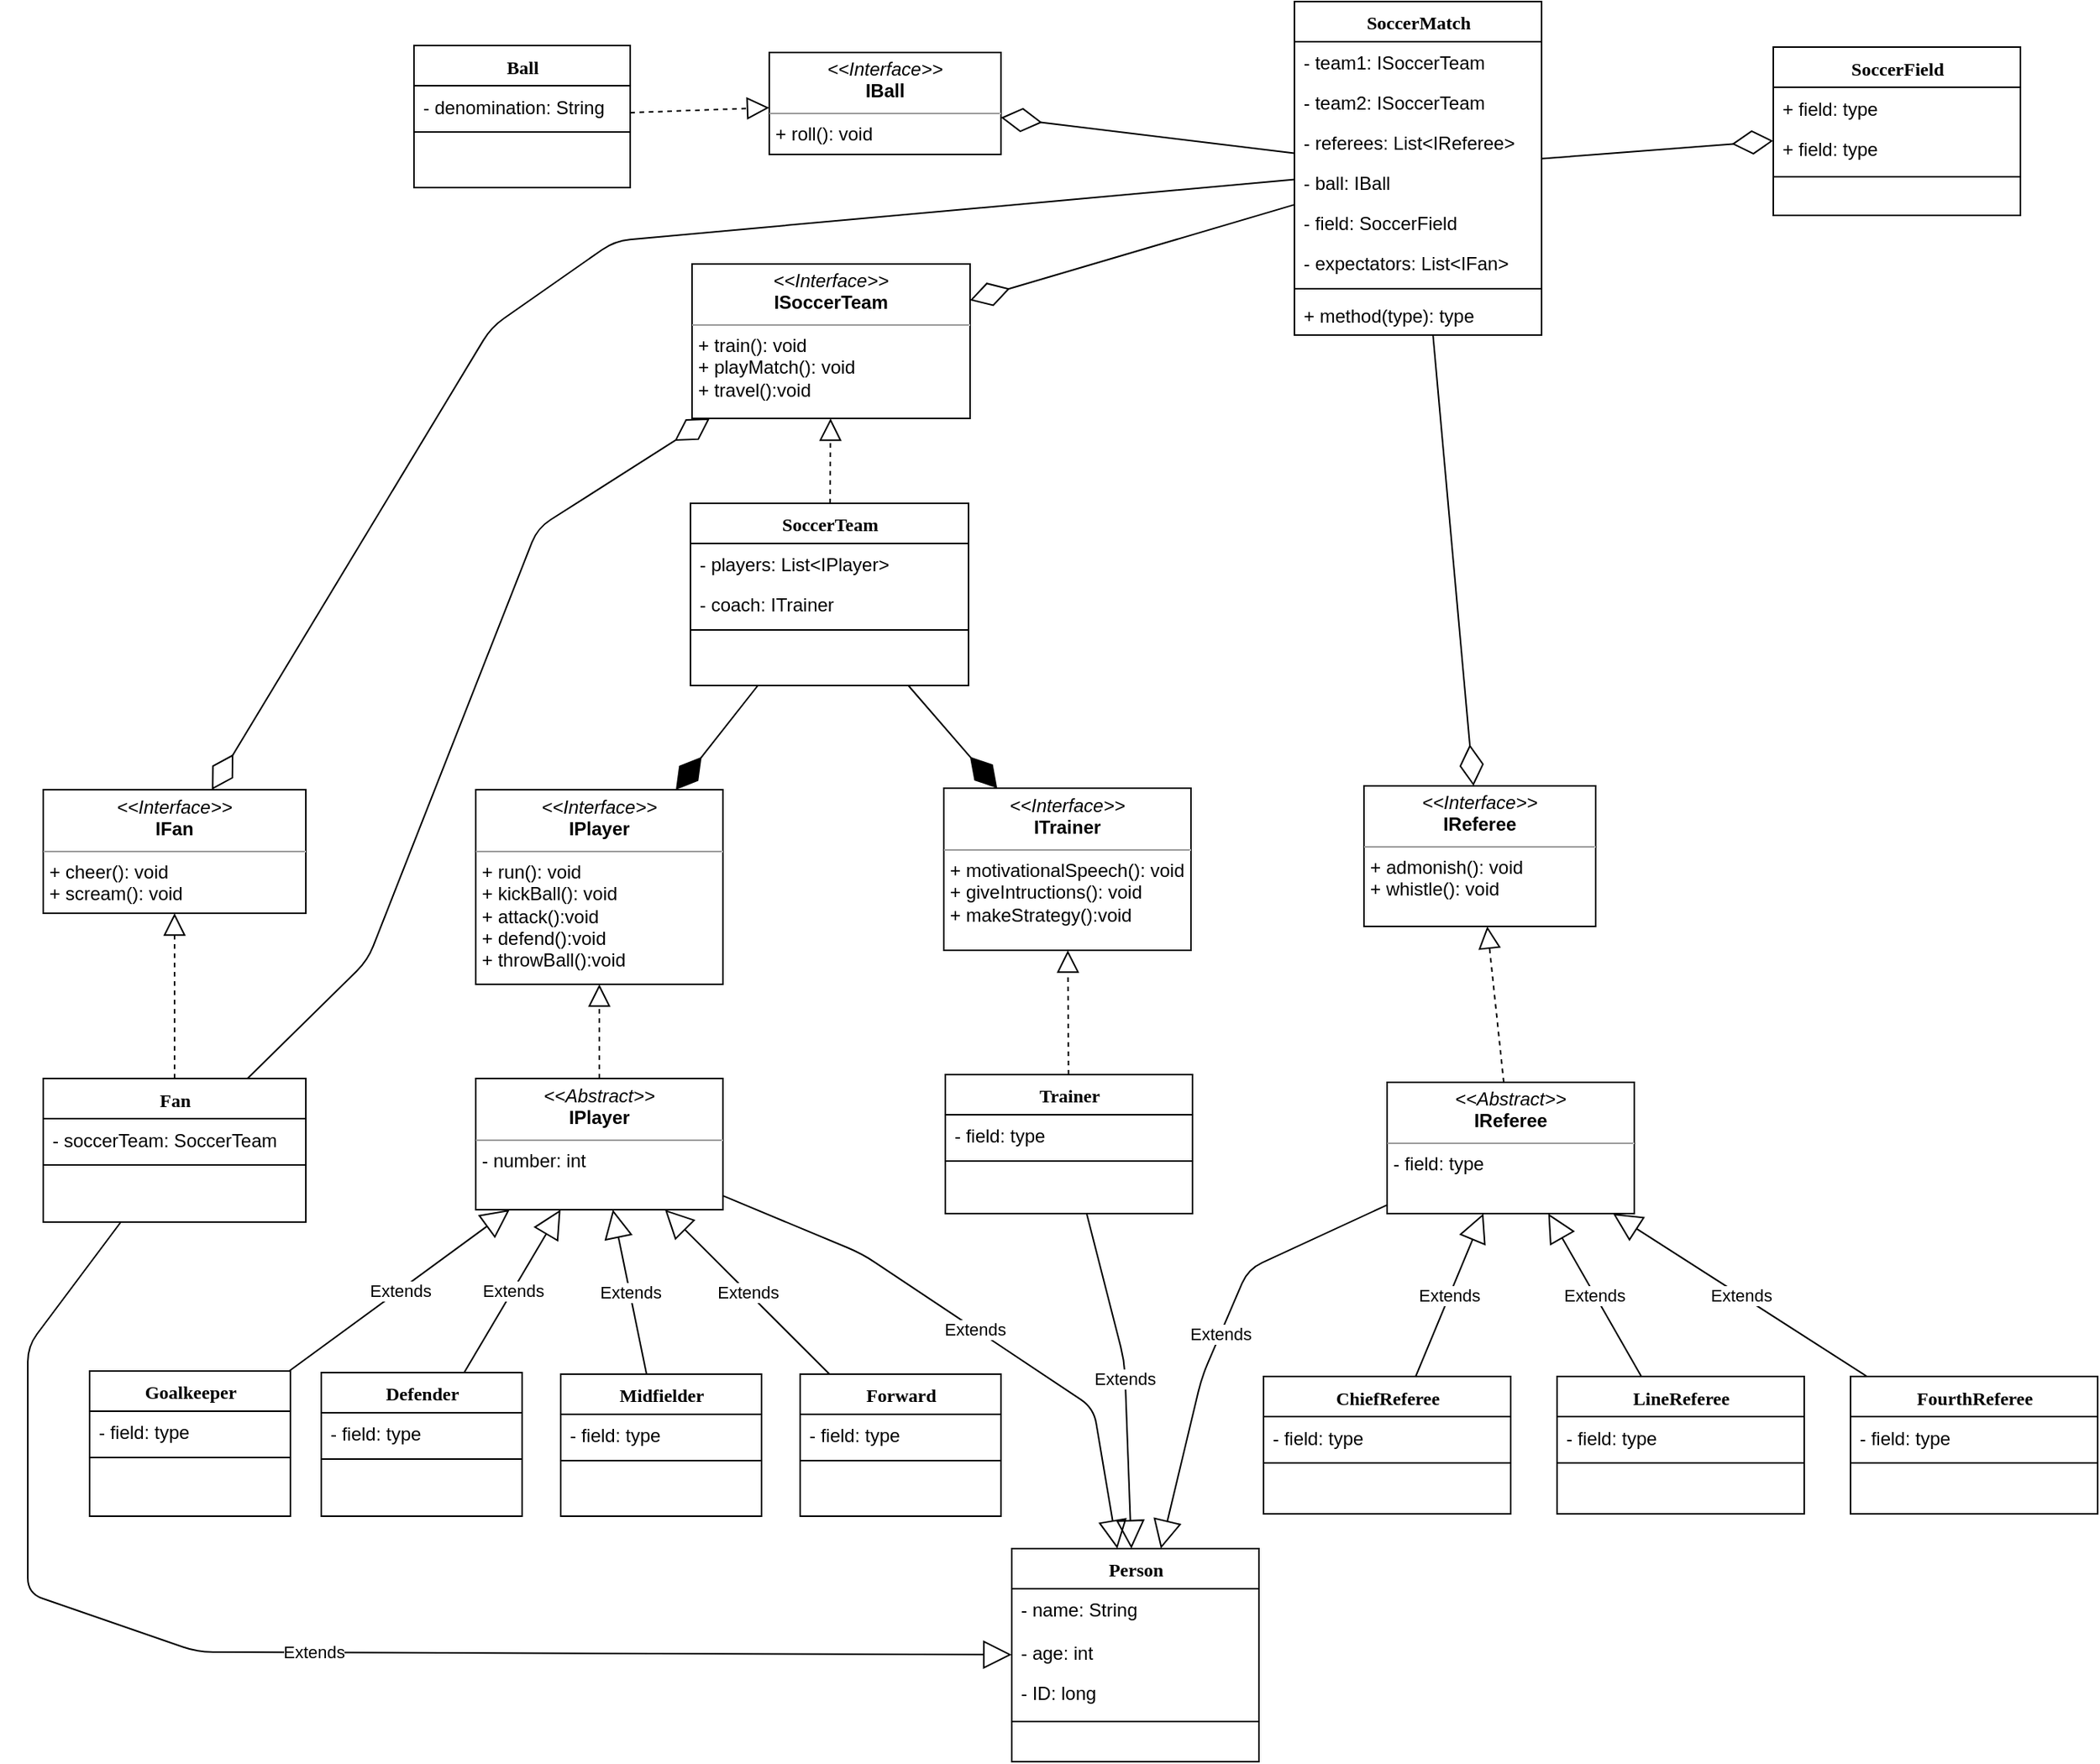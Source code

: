 <mxfile version="10.6.6" type="device"><diagram name="Page-1" id="6133507b-19e7-1e82-6fc7-422aa6c4b21f"><mxGraphModel dx="1543" dy="1426" grid="1" gridSize="10" guides="1" tooltips="1" connect="1" arrows="1" fold="1" page="1" pageScale="1" pageWidth="1100" pageHeight="850" background="#ffffff" math="0" shadow="0"><root><mxCell id="0"/><mxCell id="1" parent="0"/><mxCell id="235556782a83e6d0-1" value="SoccerMatch" style="swimlane;html=1;fontStyle=1;align=center;verticalAlign=top;childLayout=stackLayout;horizontal=1;startSize=26;horizontalStack=0;resizeParent=1;resizeLast=0;collapsible=1;marginBottom=0;swimlaneFillColor=#ffffff;rounded=0;shadow=0;comic=0;labelBackgroundColor=none;strokeColor=#000000;strokeWidth=1;fillColor=none;fontFamily=Verdana;fontSize=12;fontColor=#000000;" parent="1" vertex="1"><mxGeometry x="950" y="-511" width="160" height="216" as="geometry"/></mxCell><mxCell id="235556782a83e6d0-2" value="- team1: ISoccerTeam" style="text;html=1;strokeColor=none;fillColor=none;align=left;verticalAlign=top;spacingLeft=4;spacingRight=4;whiteSpace=wrap;overflow=hidden;rotatable=0;points=[[0,0.5],[1,0.5]];portConstraint=eastwest;" parent="235556782a83e6d0-1" vertex="1"><mxGeometry y="26" width="160" height="26" as="geometry"/></mxCell><mxCell id="235556782a83e6d0-3" value="- team2: ISoccerTeam" style="text;html=1;strokeColor=none;fillColor=none;align=left;verticalAlign=top;spacingLeft=4;spacingRight=4;whiteSpace=wrap;overflow=hidden;rotatable=0;points=[[0,0.5],[1,0.5]];portConstraint=eastwest;" parent="235556782a83e6d0-1" vertex="1"><mxGeometry y="52" width="160" height="26" as="geometry"/></mxCell><mxCell id="235556782a83e6d0-5" value="- referees: List&amp;lt;IReferee&amp;gt;" style="text;html=1;strokeColor=none;fillColor=none;align=left;verticalAlign=top;spacingLeft=4;spacingRight=4;whiteSpace=wrap;overflow=hidden;rotatable=0;points=[[0,0.5],[1,0.5]];portConstraint=eastwest;" parent="235556782a83e6d0-1" vertex="1"><mxGeometry y="78" width="160" height="26" as="geometry"/></mxCell><mxCell id="sZfiUaoiPVWCD3nDoRkB-56" value="- ball: IBall" style="text;html=1;strokeColor=none;fillColor=none;align=left;verticalAlign=top;spacingLeft=4;spacingRight=4;whiteSpace=wrap;overflow=hidden;rotatable=0;points=[[0,0.5],[1,0.5]];portConstraint=eastwest;" parent="235556782a83e6d0-1" vertex="1"><mxGeometry y="104" width="160" height="26" as="geometry"/></mxCell><mxCell id="sZfiUaoiPVWCD3nDoRkB-55" value="- field: SoccerField" style="text;html=1;strokeColor=none;fillColor=none;align=left;verticalAlign=top;spacingLeft=4;spacingRight=4;whiteSpace=wrap;overflow=hidden;rotatable=0;points=[[0,0.5],[1,0.5]];portConstraint=eastwest;" parent="235556782a83e6d0-1" vertex="1"><mxGeometry y="130" width="160" height="26" as="geometry"/></mxCell><mxCell id="sZfiUaoiPVWCD3nDoRkB-45" value="- expectators: List&amp;lt;IFan&amp;gt;" style="text;html=1;strokeColor=none;fillColor=none;align=left;verticalAlign=top;spacingLeft=4;spacingRight=4;whiteSpace=wrap;overflow=hidden;rotatable=0;points=[[0,0.5],[1,0.5]];portConstraint=eastwest;" parent="235556782a83e6d0-1" vertex="1"><mxGeometry y="156" width="160" height="26" as="geometry"/></mxCell><mxCell id="235556782a83e6d0-6" value="" style="line;html=1;strokeWidth=1;fillColor=none;align=left;verticalAlign=middle;spacingTop=-1;spacingLeft=3;spacingRight=3;rotatable=0;labelPosition=right;points=[];portConstraint=eastwest;" parent="235556782a83e6d0-1" vertex="1"><mxGeometry y="182" width="160" height="8" as="geometry"/></mxCell><mxCell id="235556782a83e6d0-7" value="+ method(type): type" style="text;html=1;strokeColor=none;fillColor=none;align=left;verticalAlign=top;spacingLeft=4;spacingRight=4;whiteSpace=wrap;overflow=hidden;rotatable=0;points=[[0,0.5],[1,0.5]];portConstraint=eastwest;" parent="235556782a83e6d0-1" vertex="1"><mxGeometry y="190" width="160" height="26" as="geometry"/></mxCell><mxCell id="78961159f06e98e8-17" value="SoccerTeam" style="swimlane;html=1;fontStyle=1;align=center;verticalAlign=top;childLayout=stackLayout;horizontal=1;startSize=26;horizontalStack=0;resizeParent=1;resizeLast=0;collapsible=1;marginBottom=0;swimlaneFillColor=#ffffff;rounded=0;shadow=0;comic=0;labelBackgroundColor=none;strokeColor=#000000;strokeWidth=1;fillColor=none;fontFamily=Verdana;fontSize=12;fontColor=#000000;" parent="1" vertex="1"><mxGeometry x="559" y="-186" width="180" height="118" as="geometry"/></mxCell><mxCell id="78961159f06e98e8-23" value="- players: List&amp;lt;IPlayer&amp;gt;" style="text;html=1;strokeColor=none;fillColor=none;align=left;verticalAlign=top;spacingLeft=4;spacingRight=4;whiteSpace=wrap;overflow=hidden;rotatable=0;points=[[0,0.5],[1,0.5]];portConstraint=eastwest;" parent="78961159f06e98e8-17" vertex="1"><mxGeometry y="26" width="180" height="26" as="geometry"/></mxCell><mxCell id="78961159f06e98e8-24" value="- coach: ITrainer" style="text;html=1;strokeColor=none;fillColor=none;align=left;verticalAlign=top;spacingLeft=4;spacingRight=4;whiteSpace=wrap;overflow=hidden;rotatable=0;points=[[0,0.5],[1,0.5]];portConstraint=eastwest;" parent="78961159f06e98e8-17" vertex="1"><mxGeometry y="52" width="180" height="26" as="geometry"/></mxCell><mxCell id="78961159f06e98e8-19" value="" style="line;html=1;strokeWidth=1;fillColor=none;align=left;verticalAlign=middle;spacingTop=-1;spacingLeft=3;spacingRight=3;rotatable=0;labelPosition=right;points=[];portConstraint=eastwest;" parent="78961159f06e98e8-17" vertex="1"><mxGeometry y="78" width="180" height="8" as="geometry"/></mxCell><mxCell id="78961159f06e98e8-82" value="Defender" style="swimlane;html=1;fontStyle=1;align=center;verticalAlign=top;childLayout=stackLayout;horizontal=1;startSize=26;horizontalStack=0;resizeParent=1;resizeLast=0;collapsible=1;marginBottom=0;swimlaneFillColor=#ffffff;rounded=0;shadow=0;comic=0;labelBackgroundColor=none;strokeColor=#000000;strokeWidth=1;fillColor=none;fontFamily=Verdana;fontSize=12;fontColor=#000000;" parent="1" vertex="1"><mxGeometry x="320" y="377" width="130" height="93" as="geometry"/></mxCell><mxCell id="78961159f06e98e8-84" value="- field: type" style="text;html=1;strokeColor=none;fillColor=none;align=left;verticalAlign=top;spacingLeft=4;spacingRight=4;whiteSpace=wrap;overflow=hidden;rotatable=0;points=[[0,0.5],[1,0.5]];portConstraint=eastwest;" parent="78961159f06e98e8-82" vertex="1"><mxGeometry y="26" width="130" height="26" as="geometry"/></mxCell><mxCell id="78961159f06e98e8-90" value="" style="line;html=1;strokeWidth=1;fillColor=none;align=left;verticalAlign=middle;spacingTop=-1;spacingLeft=3;spacingRight=3;rotatable=0;labelPosition=right;points=[];portConstraint=eastwest;" parent="78961159f06e98e8-82" vertex="1"><mxGeometry y="52" width="130" height="8" as="geometry"/></mxCell><mxCell id="78961159f06e98e8-95" value="Midfielder" style="swimlane;html=1;fontStyle=1;align=center;verticalAlign=top;childLayout=stackLayout;horizontal=1;startSize=26;horizontalStack=0;resizeParent=1;resizeLast=0;collapsible=1;marginBottom=0;swimlaneFillColor=#ffffff;rounded=0;shadow=0;comic=0;labelBackgroundColor=none;strokeColor=#000000;strokeWidth=1;fillColor=none;fontFamily=Verdana;fontSize=12;fontColor=#000000;" parent="1" vertex="1"><mxGeometry x="475" y="378" width="130" height="92" as="geometry"/></mxCell><mxCell id="78961159f06e98e8-96" value="- field: type" style="text;html=1;strokeColor=none;fillColor=none;align=left;verticalAlign=top;spacingLeft=4;spacingRight=4;whiteSpace=wrap;overflow=hidden;rotatable=0;points=[[0,0.5],[1,0.5]];portConstraint=eastwest;" parent="78961159f06e98e8-95" vertex="1"><mxGeometry y="26" width="130" height="26" as="geometry"/></mxCell><mxCell id="78961159f06e98e8-103" value="" style="line;html=1;strokeWidth=1;fillColor=none;align=left;verticalAlign=middle;spacingTop=-1;spacingLeft=3;spacingRight=3;rotatable=0;labelPosition=right;points=[];portConstraint=eastwest;" parent="78961159f06e98e8-95" vertex="1"><mxGeometry y="52" width="130" height="8" as="geometry"/></mxCell><mxCell id="78961159f06e98e8-108" value="Goalkeeper" style="swimlane;html=1;fontStyle=1;align=center;verticalAlign=top;childLayout=stackLayout;horizontal=1;startSize=26;horizontalStack=0;resizeParent=1;resizeLast=0;collapsible=1;marginBottom=0;swimlaneFillColor=#ffffff;rounded=0;shadow=0;comic=0;labelBackgroundColor=none;strokeColor=#000000;strokeWidth=1;fillColor=none;fontFamily=Verdana;fontSize=12;fontColor=#000000;" parent="1" vertex="1"><mxGeometry x="170" y="376" width="130" height="94" as="geometry"/></mxCell><mxCell id="78961159f06e98e8-109" value="- field: type" style="text;html=1;strokeColor=none;fillColor=none;align=left;verticalAlign=top;spacingLeft=4;spacingRight=4;whiteSpace=wrap;overflow=hidden;rotatable=0;points=[[0,0.5],[1,0.5]];portConstraint=eastwest;" parent="78961159f06e98e8-108" vertex="1"><mxGeometry y="26" width="130" height="26" as="geometry"/></mxCell><mxCell id="78961159f06e98e8-116" value="" style="line;html=1;strokeWidth=1;fillColor=none;align=left;verticalAlign=middle;spacingTop=-1;spacingLeft=3;spacingRight=3;rotatable=0;labelPosition=right;points=[];portConstraint=eastwest;" parent="78961159f06e98e8-108" vertex="1"><mxGeometry y="52" width="130" height="8" as="geometry"/></mxCell><mxCell id="b94bc138ca980ef-1" value="&lt;p style=&quot;margin: 0px ; margin-top: 4px ; text-align: center&quot;&gt;&lt;i&gt;&amp;lt;&amp;lt;Interface&amp;gt;&amp;gt;&lt;/i&gt;&lt;br&gt;&lt;b&gt;IPlayer&lt;/b&gt;&lt;/p&gt;&lt;hr size=&quot;1&quot;&gt;&lt;p style=&quot;margin: 0px ; margin-left: 4px&quot;&gt;&lt;/p&gt;&lt;p style=&quot;margin: 0px ; margin-left: 4px&quot;&gt;+ run(): void&lt;br&gt;+ kickBall(): void&lt;/p&gt;&lt;p style=&quot;margin: 0px ; margin-left: 4px&quot;&gt;+ attack():void&lt;/p&gt;&lt;p style=&quot;margin: 0px ; margin-left: 4px&quot;&gt;+ defend():void&lt;/p&gt;&lt;p style=&quot;margin: 0px ; margin-left: 4px&quot;&gt;+ throwBall():void&lt;/p&gt;&lt;p style=&quot;margin: 0px ; margin-left: 4px&quot;&gt;&lt;br&gt;&lt;/p&gt;" style="verticalAlign=top;align=left;overflow=fill;fontSize=12;fontFamily=Helvetica;html=1;rounded=0;shadow=0;comic=0;labelBackgroundColor=none;strokeColor=#000000;strokeWidth=1;fillColor=#ffffff;" parent="1" vertex="1"><mxGeometry x="420" y="-0.5" width="160" height="126" as="geometry"/></mxCell><mxCell id="aKwIyc0PxidP-jITd8C0-3" value="Forward" style="swimlane;html=1;fontStyle=1;align=center;verticalAlign=top;childLayout=stackLayout;horizontal=1;startSize=26;horizontalStack=0;resizeParent=1;resizeLast=0;collapsible=1;marginBottom=0;swimlaneFillColor=#ffffff;rounded=0;shadow=0;comic=0;labelBackgroundColor=none;strokeColor=#000000;strokeWidth=1;fillColor=none;fontFamily=Verdana;fontSize=12;fontColor=#000000;" parent="1" vertex="1"><mxGeometry x="630" y="378" width="130" height="92" as="geometry"/></mxCell><mxCell id="aKwIyc0PxidP-jITd8C0-4" value="- field: type" style="text;html=1;strokeColor=none;fillColor=none;align=left;verticalAlign=top;spacingLeft=4;spacingRight=4;whiteSpace=wrap;overflow=hidden;rotatable=0;points=[[0,0.5],[1,0.5]];portConstraint=eastwest;" parent="aKwIyc0PxidP-jITd8C0-3" vertex="1"><mxGeometry y="26" width="130" height="26" as="geometry"/></mxCell><mxCell id="aKwIyc0PxidP-jITd8C0-6" value="" style="line;html=1;strokeWidth=1;fillColor=none;align=left;verticalAlign=middle;spacingTop=-1;spacingLeft=3;spacingRight=3;rotatable=0;labelPosition=right;points=[];portConstraint=eastwest;" parent="aKwIyc0PxidP-jITd8C0-3" vertex="1"><mxGeometry y="52" width="130" height="8" as="geometry"/></mxCell><mxCell id="aKwIyc0PxidP-jITd8C0-9" value="Extends" style="endArrow=block;endSize=16;endFill=0;html=1;" parent="1" source="78961159f06e98e8-108" target="QKsqqayJbNr6bWf-6ps5-1" edge="1"><mxGeometry width="160" relative="1" as="geometry"><mxPoint x="520" y="297" as="sourcePoint"/><mxPoint x="680" y="297" as="targetPoint"/></mxGeometry></mxCell><mxCell id="aKwIyc0PxidP-jITd8C0-10" value="Extends" style="endArrow=block;endSize=16;endFill=0;html=1;" parent="1" source="78961159f06e98e8-82" target="QKsqqayJbNr6bWf-6ps5-1" edge="1"><mxGeometry width="160" relative="1" as="geometry"><mxPoint x="613.345" y="387" as="sourcePoint"/><mxPoint x="680.586" y="312" as="targetPoint"/></mxGeometry></mxCell><mxCell id="aKwIyc0PxidP-jITd8C0-11" value="Extends" style="endArrow=block;endSize=16;endFill=0;html=1;" parent="1" source="78961159f06e98e8-95" target="QKsqqayJbNr6bWf-6ps5-1" edge="1"><mxGeometry width="160" relative="1" as="geometry"><mxPoint x="744.61" y="389" as="sourcePoint"/><mxPoint x="749.61" y="312" as="targetPoint"/></mxGeometry></mxCell><mxCell id="aKwIyc0PxidP-jITd8C0-12" value="Extends" style="endArrow=block;endSize=16;endFill=0;html=1;" parent="1" source="aKwIyc0PxidP-jITd8C0-3" target="QKsqqayJbNr6bWf-6ps5-1" edge="1"><mxGeometry width="160" relative="1" as="geometry"><mxPoint x="1012.297" y="341" as="sourcePoint"/><mxPoint x="960.072" y="263" as="targetPoint"/></mxGeometry></mxCell><mxCell id="sZfiUaoiPVWCD3nDoRkB-3" value="" style="endArrow=block;dashed=1;endFill=0;endSize=12;html=1;" parent="1" source="QKsqqayJbNr6bWf-6ps5-1" target="b94bc138ca980ef-1" edge="1"><mxGeometry width="160" relative="1" as="geometry"><mxPoint x="410" y="262.5" as="sourcePoint"/><mxPoint x="570" y="262.5" as="targetPoint"/></mxGeometry></mxCell><mxCell id="sZfiUaoiPVWCD3nDoRkB-4" value="Person" style="swimlane;html=1;fontStyle=1;align=center;verticalAlign=top;childLayout=stackLayout;horizontal=1;startSize=26;horizontalStack=0;resizeParent=1;resizeLast=0;collapsible=1;marginBottom=0;swimlaneFillColor=#ffffff;rounded=0;shadow=0;comic=0;labelBackgroundColor=none;strokeColor=#000000;strokeWidth=1;fillColor=none;fontFamily=Verdana;fontSize=12;fontColor=#000000;" parent="1" vertex="1"><mxGeometry x="767" y="491" width="160" height="138" as="geometry"/></mxCell><mxCell id="sZfiUaoiPVWCD3nDoRkB-11" value="- name: String" style="text;html=1;strokeColor=none;fillColor=none;align=left;verticalAlign=top;spacingLeft=4;spacingRight=4;whiteSpace=wrap;overflow=hidden;rotatable=0;points=[[0,0.5],[1,0.5]];portConstraint=eastwest;" parent="sZfiUaoiPVWCD3nDoRkB-4" vertex="1"><mxGeometry y="26" width="160" height="28" as="geometry"/></mxCell><mxCell id="sZfiUaoiPVWCD3nDoRkB-5" value="- age: int" style="text;html=1;strokeColor=none;fillColor=none;align=left;verticalAlign=top;spacingLeft=4;spacingRight=4;whiteSpace=wrap;overflow=hidden;rotatable=0;points=[[0,0.5],[1,0.5]];portConstraint=eastwest;" parent="sZfiUaoiPVWCD3nDoRkB-4" vertex="1"><mxGeometry y="54" width="160" height="26" as="geometry"/></mxCell><mxCell id="sZfiUaoiPVWCD3nDoRkB-6" value="- ID: long" style="text;html=1;strokeColor=none;fillColor=none;align=left;verticalAlign=top;spacingLeft=4;spacingRight=4;whiteSpace=wrap;overflow=hidden;rotatable=0;points=[[0,0.5],[1,0.5]];portConstraint=eastwest;" parent="sZfiUaoiPVWCD3nDoRkB-4" vertex="1"><mxGeometry y="80" width="160" height="28" as="geometry"/></mxCell><mxCell id="sZfiUaoiPVWCD3nDoRkB-7" value="" style="line;html=1;strokeWidth=1;fillColor=none;align=left;verticalAlign=middle;spacingTop=-1;spacingLeft=3;spacingRight=3;rotatable=0;labelPosition=right;points=[];portConstraint=eastwest;" parent="sZfiUaoiPVWCD3nDoRkB-4" vertex="1"><mxGeometry y="108" width="160" height="8" as="geometry"/></mxCell><mxCell id="sZfiUaoiPVWCD3nDoRkB-12" value="Extends" style="endArrow=block;endSize=16;endFill=0;html=1;" parent="1" source="QKsqqayJbNr6bWf-6ps5-1" target="sZfiUaoiPVWCD3nDoRkB-4" edge="1"><mxGeometry width="160" relative="1" as="geometry"><mxPoint x="900" y="186.5" as="sourcePoint"/><mxPoint x="1060" y="186.5" as="targetPoint"/><Array as="points"><mxPoint x="670" y="300"/><mxPoint x="820" y="400"/></Array></mxGeometry></mxCell><mxCell id="sZfiUaoiPVWCD3nDoRkB-20" value="Fan" style="swimlane;html=1;fontStyle=1;align=center;verticalAlign=top;childLayout=stackLayout;horizontal=1;startSize=26;horizontalStack=0;resizeParent=1;resizeLast=0;collapsible=1;marginBottom=0;swimlaneFillColor=#ffffff;rounded=0;shadow=0;comic=0;labelBackgroundColor=none;strokeColor=#000000;strokeWidth=1;fillColor=none;fontFamily=Verdana;fontSize=12;fontColor=#000000;" parent="1" vertex="1"><mxGeometry x="140" y="186.5" width="170" height="93" as="geometry"/></mxCell><mxCell id="sZfiUaoiPVWCD3nDoRkB-21" value="- soccerTeam: SoccerTeam" style="text;html=1;strokeColor=none;fillColor=none;align=left;verticalAlign=top;spacingLeft=4;spacingRight=4;whiteSpace=wrap;overflow=hidden;rotatable=0;points=[[0,0.5],[1,0.5]];portConstraint=eastwest;" parent="sZfiUaoiPVWCD3nDoRkB-20" vertex="1"><mxGeometry y="26" width="170" height="26" as="geometry"/></mxCell><mxCell id="sZfiUaoiPVWCD3nDoRkB-23" value="" style="line;html=1;strokeWidth=1;fillColor=none;align=left;verticalAlign=middle;spacingTop=-1;spacingLeft=3;spacingRight=3;rotatable=0;labelPosition=right;points=[];portConstraint=eastwest;" parent="sZfiUaoiPVWCD3nDoRkB-20" vertex="1"><mxGeometry y="52" width="170" height="8" as="geometry"/></mxCell><mxCell id="sZfiUaoiPVWCD3nDoRkB-27" value="Extends" style="endArrow=block;endSize=16;endFill=0;html=1;" parent="1" source="QKsqqayJbNr6bWf-6ps5-17" target="sZfiUaoiPVWCD3nDoRkB-4" edge="1"><mxGeometry width="160" relative="1" as="geometry"><mxPoint x="835" y="159.122" as="sourcePoint"/><mxPoint x="920" y="84.878" as="targetPoint"/><Array as="points"><mxPoint x="920" y="310"/><mxPoint x="890" y="380"/></Array></mxGeometry></mxCell><mxCell id="sZfiUaoiPVWCD3nDoRkB-29" value="Extends" style="endArrow=block;endSize=16;endFill=0;html=1;" parent="1" source="sZfiUaoiPVWCD3nDoRkB-20" target="sZfiUaoiPVWCD3nDoRkB-4" edge="1"><mxGeometry width="160" relative="1" as="geometry"><mxPoint x="1290" y="122.122" as="sourcePoint"/><mxPoint x="1375" y="47.878" as="targetPoint"/><Array as="points"><mxPoint x="130" y="360"/><mxPoint x="130" y="520"/><mxPoint x="240" y="558"/></Array></mxGeometry></mxCell><mxCell id="sZfiUaoiPVWCD3nDoRkB-30" value="Trainer" style="swimlane;html=1;fontStyle=1;align=center;verticalAlign=top;childLayout=stackLayout;horizontal=1;startSize=26;horizontalStack=0;resizeParent=1;resizeLast=0;collapsible=1;marginBottom=0;swimlaneFillColor=#ffffff;rounded=0;shadow=0;comic=0;labelBackgroundColor=none;strokeColor=#000000;strokeWidth=1;fillColor=none;fontFamily=Verdana;fontSize=12;fontColor=#000000;" parent="1" vertex="1"><mxGeometry x="724" y="184" width="160" height="90" as="geometry"/></mxCell><mxCell id="sZfiUaoiPVWCD3nDoRkB-31" value="- field: type" style="text;html=1;strokeColor=none;fillColor=none;align=left;verticalAlign=top;spacingLeft=4;spacingRight=4;whiteSpace=wrap;overflow=hidden;rotatable=0;points=[[0,0.5],[1,0.5]];portConstraint=eastwest;" parent="sZfiUaoiPVWCD3nDoRkB-30" vertex="1"><mxGeometry y="26" width="160" height="26" as="geometry"/></mxCell><mxCell id="sZfiUaoiPVWCD3nDoRkB-33" value="" style="line;html=1;strokeWidth=1;fillColor=none;align=left;verticalAlign=middle;spacingTop=-1;spacingLeft=3;spacingRight=3;rotatable=0;labelPosition=right;points=[];portConstraint=eastwest;" parent="sZfiUaoiPVWCD3nDoRkB-30" vertex="1"><mxGeometry y="52" width="160" height="8" as="geometry"/></mxCell><mxCell id="sZfiUaoiPVWCD3nDoRkB-37" value="Extends" style="endArrow=block;endSize=16;endFill=0;html=1;" parent="1" source="sZfiUaoiPVWCD3nDoRkB-30" target="sZfiUaoiPVWCD3nDoRkB-4" edge="1"><mxGeometry width="160" relative="1" as="geometry"><mxPoint x="590" y="189.878" as="sourcePoint"/><mxPoint x="920" y="49.122" as="targetPoint"/><Array as="points"><mxPoint x="840" y="370"/></Array></mxGeometry></mxCell><mxCell id="sZfiUaoiPVWCD3nDoRkB-39" value="&lt;p style=&quot;margin: 0px ; margin-top: 4px ; text-align: center&quot;&gt;&lt;i&gt;&amp;lt;&amp;lt;Interface&amp;gt;&amp;gt;&lt;/i&gt;&lt;br&gt;&lt;b&gt;ITrainer&lt;/b&gt;&lt;/p&gt;&lt;hr size=&quot;1&quot;&gt;&lt;p style=&quot;margin: 0px ; margin-left: 4px&quot;&gt;&lt;/p&gt;&lt;p style=&quot;margin: 0px ; margin-left: 4px&quot;&gt;+ motivationalSpeech(): void&lt;br&gt;+ giveIntructions(): void&lt;/p&gt;&lt;p style=&quot;margin: 0px ; margin-left: 4px&quot;&gt;+ makeStrategy():void&lt;/p&gt;" style="verticalAlign=top;align=left;overflow=fill;fontSize=12;fontFamily=Helvetica;html=1;rounded=0;shadow=0;comic=0;labelBackgroundColor=none;strokeColor=#000000;strokeWidth=1;fillColor=#ffffff;" parent="1" vertex="1"><mxGeometry x="723" y="-1.5" width="160" height="105" as="geometry"/></mxCell><mxCell id="sZfiUaoiPVWCD3nDoRkB-40" value="" style="endArrow=block;dashed=1;endFill=0;endSize=12;html=1;" parent="1" source="sZfiUaoiPVWCD3nDoRkB-30" target="sZfiUaoiPVWCD3nDoRkB-39" edge="1"><mxGeometry width="160" relative="1" as="geometry"><mxPoint x="604" y="180" as="sourcePoint"/><mxPoint x="604" y="101.5" as="targetPoint"/></mxGeometry></mxCell><mxCell id="sZfiUaoiPVWCD3nDoRkB-41" value="" style="endArrow=diamondThin;endFill=1;endSize=24;html=1;" parent="1" source="78961159f06e98e8-17" target="b94bc138ca980ef-1" edge="1"><mxGeometry width="160" relative="1" as="geometry"><mxPoint x="225" y="57.5" as="sourcePoint"/><mxPoint x="590" y="-20" as="targetPoint"/></mxGeometry></mxCell><mxCell id="sZfiUaoiPVWCD3nDoRkB-42" value="" style="endArrow=diamondThin;endFill=1;endSize=24;html=1;" parent="1" source="78961159f06e98e8-17" target="sZfiUaoiPVWCD3nDoRkB-39" edge="1"><mxGeometry width="160" relative="1" as="geometry"><mxPoint x="688.292" y="-70.5" as="sourcePoint"/><mxPoint x="740" y="-68" as="targetPoint"/></mxGeometry></mxCell><mxCell id="sZfiUaoiPVWCD3nDoRkB-43" value="&lt;p style=&quot;margin: 0px ; margin-top: 4px ; text-align: center&quot;&gt;&lt;i&gt;&amp;lt;&amp;lt;Interface&amp;gt;&amp;gt;&lt;/i&gt;&lt;br&gt;&lt;b&gt;ISoccerTeam&lt;/b&gt;&lt;/p&gt;&lt;hr size=&quot;1&quot;&gt;&lt;p style=&quot;margin: 0px ; margin-left: 4px&quot;&gt;&lt;/p&gt;&lt;p style=&quot;margin: 0px ; margin-left: 4px&quot;&gt;+ train(): void&lt;br&gt;+ playMatch(): void&lt;/p&gt;&lt;p style=&quot;margin: 0px ; margin-left: 4px&quot;&gt;+ travel():void&lt;/p&gt;&lt;p style=&quot;margin: 0px ; margin-left: 4px&quot;&gt;&lt;br&gt;&lt;/p&gt;" style="verticalAlign=top;align=left;overflow=fill;fontSize=12;fontFamily=Helvetica;html=1;rounded=0;shadow=0;comic=0;labelBackgroundColor=none;strokeColor=#000000;strokeWidth=1;fillColor=#ffffff;" parent="1" vertex="1"><mxGeometry x="560" y="-341" width="180" height="100" as="geometry"/></mxCell><mxCell id="sZfiUaoiPVWCD3nDoRkB-44" value="" style="endArrow=block;dashed=1;endFill=0;endSize=12;html=1;" parent="1" source="78961159f06e98e8-17" target="sZfiUaoiPVWCD3nDoRkB-43" edge="1"><mxGeometry width="160" relative="1" as="geometry"><mxPoint x="622.827" y="-228.5" as="sourcePoint"/><mxPoint x="605.657" y="-290" as="targetPoint"/></mxGeometry></mxCell><mxCell id="sZfiUaoiPVWCD3nDoRkB-46" value="Ball" style="swimlane;html=1;fontStyle=1;align=center;verticalAlign=top;childLayout=stackLayout;horizontal=1;startSize=26;horizontalStack=0;resizeParent=1;resizeLast=0;collapsible=1;marginBottom=0;swimlaneFillColor=#ffffff;rounded=0;shadow=0;comic=0;labelBackgroundColor=none;strokeColor=#000000;strokeWidth=1;fillColor=none;fontFamily=Verdana;fontSize=12;fontColor=#000000;" parent="1" vertex="1"><mxGeometry x="380" y="-482.5" width="140" height="92" as="geometry"/></mxCell><mxCell id="sZfiUaoiPVWCD3nDoRkB-47" value="- denomination: String" style="text;html=1;strokeColor=none;fillColor=none;align=left;verticalAlign=top;spacingLeft=4;spacingRight=4;whiteSpace=wrap;overflow=hidden;rotatable=0;points=[[0,0.5],[1,0.5]];portConstraint=eastwest;" parent="sZfiUaoiPVWCD3nDoRkB-46" vertex="1"><mxGeometry y="26" width="140" height="26" as="geometry"/></mxCell><mxCell id="sZfiUaoiPVWCD3nDoRkB-51" value="" style="line;html=1;strokeWidth=1;fillColor=none;align=left;verticalAlign=middle;spacingTop=-1;spacingLeft=3;spacingRight=3;rotatable=0;labelPosition=right;points=[];portConstraint=eastwest;" parent="sZfiUaoiPVWCD3nDoRkB-46" vertex="1"><mxGeometry y="52" width="140" height="8" as="geometry"/></mxCell><mxCell id="sZfiUaoiPVWCD3nDoRkB-53" value="&lt;p style=&quot;margin: 0px ; margin-top: 4px ; text-align: center&quot;&gt;&lt;i&gt;&amp;lt;&amp;lt;Interface&amp;gt;&amp;gt;&lt;/i&gt;&lt;br&gt;&lt;b&gt;IBall&lt;/b&gt;&lt;/p&gt;&lt;hr size=&quot;1&quot;&gt;&lt;p style=&quot;margin: 0px ; margin-left: 4px&quot;&gt;&lt;/p&gt;&lt;p style=&quot;margin: 0px ; margin-left: 4px&quot;&gt;+ roll(): void&lt;/p&gt;&lt;p style=&quot;margin: 0px ; margin-left: 4px&quot;&gt;&lt;br&gt;&lt;/p&gt;" style="verticalAlign=top;align=left;overflow=fill;fontSize=12;fontFamily=Helvetica;html=1;rounded=0;shadow=0;comic=0;labelBackgroundColor=none;strokeColor=#000000;strokeWidth=1;fillColor=#ffffff;" parent="1" vertex="1"><mxGeometry x="610" y="-478" width="150" height="66" as="geometry"/></mxCell><mxCell id="sZfiUaoiPVWCD3nDoRkB-54" value="" style="endArrow=block;dashed=1;endFill=0;endSize=12;html=1;" parent="1" source="sZfiUaoiPVWCD3nDoRkB-46" target="sZfiUaoiPVWCD3nDoRkB-53" edge="1"><mxGeometry width="160" relative="1" as="geometry"><mxPoint x="555" y="-345" as="sourcePoint"/><mxPoint x="555" y="-413" as="targetPoint"/></mxGeometry></mxCell><mxCell id="sZfiUaoiPVWCD3nDoRkB-58" value="" style="endArrow=diamondThin;endFill=0;endSize=24;html=1;" parent="1" source="235556782a83e6d0-1" target="sZfiUaoiPVWCD3nDoRkB-43" edge="1"><mxGeometry width="160" relative="1" as="geometry"><mxPoint x="570" y="-464" as="sourcePoint"/><mxPoint x="840" y="-230" as="targetPoint"/></mxGeometry></mxCell><mxCell id="sZfiUaoiPVWCD3nDoRkB-59" value="" style="endArrow=diamondThin;endFill=0;endSize=24;html=1;" parent="1" source="235556782a83e6d0-1" target="sZfiUaoiPVWCD3nDoRkB-63" edge="1"><mxGeometry width="160" relative="1" as="geometry"><mxPoint x="670" y="-376.125" as="sourcePoint"/><mxPoint x="870" y="-220" as="targetPoint"/></mxGeometry></mxCell><mxCell id="sZfiUaoiPVWCD3nDoRkB-60" value="" style="endArrow=diamondThin;endFill=0;endSize=24;html=1;" parent="1" source="sZfiUaoiPVWCD3nDoRkB-20" target="sZfiUaoiPVWCD3nDoRkB-43" edge="1"><mxGeometry width="160" relative="1" as="geometry"><mxPoint x="670" y="-376.125" as="sourcePoint"/><mxPoint x="910" y="-170" as="targetPoint"/><Array as="points"><mxPoint x="350" y="110"/><mxPoint x="460" y="-170"/></Array></mxGeometry></mxCell><mxCell id="sZfiUaoiPVWCD3nDoRkB-61" value="" style="endArrow=diamondThin;endFill=0;endSize=24;html=1;" parent="1" source="235556782a83e6d0-1" target="sZfiUaoiPVWCD3nDoRkB-53" edge="1"><mxGeometry width="160" relative="1" as="geometry"><mxPoint x="890" y="-550" as="sourcePoint"/><mxPoint x="960" y="-371.868" as="targetPoint"/></mxGeometry></mxCell><mxCell id="sZfiUaoiPVWCD3nDoRkB-62" value="" style="endArrow=diamondThin;endFill=0;endSize=24;html=1;" parent="1" source="235556782a83e6d0-1" target="sZfiUaoiPVWCD3nDoRkB-65" edge="1"><mxGeometry width="160" relative="1" as="geometry"><mxPoint x="1040" y="180.5" as="sourcePoint"/><mxPoint x="1430" y="-301" as="targetPoint"/><Array as="points"><mxPoint x="510" y="-356"/><mxPoint x="430" y="-300"/></Array></mxGeometry></mxCell><mxCell id="sZfiUaoiPVWCD3nDoRkB-63" value="&lt;p style=&quot;margin: 0px ; margin-top: 4px ; text-align: center&quot;&gt;&lt;i&gt;&amp;lt;&amp;lt;Interface&amp;gt;&amp;gt;&lt;/i&gt;&lt;br&gt;&lt;b&gt;IReferee&lt;/b&gt;&lt;/p&gt;&lt;hr size=&quot;1&quot;&gt;&lt;p style=&quot;margin: 0px ; margin-left: 4px&quot;&gt;&lt;/p&gt;&lt;p style=&quot;margin: 0px ; margin-left: 4px&quot;&gt;+&amp;nbsp;&lt;span&gt;admonish&lt;/span&gt;&lt;span&gt;(): void&lt;/span&gt;&lt;/p&gt;&lt;p style=&quot;margin: 0px ; margin-left: 4px&quot;&gt;&lt;span&gt;+ whistle(): void&lt;/span&gt;&lt;/p&gt;&lt;p style=&quot;margin: 0px ; margin-left: 4px&quot;&gt;&lt;br&gt;&lt;/p&gt;" style="verticalAlign=top;align=left;overflow=fill;fontSize=12;fontFamily=Helvetica;html=1;rounded=0;shadow=0;comic=0;labelBackgroundColor=none;strokeColor=#000000;strokeWidth=1;fillColor=#ffffff;" parent="1" vertex="1"><mxGeometry x="995" y="-3" width="150" height="91" as="geometry"/></mxCell><mxCell id="sZfiUaoiPVWCD3nDoRkB-65" value="&lt;p style=&quot;margin: 0px ; margin-top: 4px ; text-align: center&quot;&gt;&lt;i&gt;&amp;lt;&amp;lt;Interface&amp;gt;&amp;gt;&lt;/i&gt;&lt;br&gt;&lt;b&gt;IFan&lt;/b&gt;&lt;/p&gt;&lt;hr size=&quot;1&quot;&gt;&lt;p style=&quot;margin: 0px ; margin-left: 4px&quot;&gt;&lt;/p&gt;&lt;p style=&quot;margin: 0px ; margin-left: 4px&quot;&gt;+ cheer(): void&lt;/p&gt;&lt;p style=&quot;margin: 0px ; margin-left: 4px&quot;&gt;+ scream(): void&lt;/p&gt;&lt;p style=&quot;margin: 0px ; margin-left: 4px&quot;&gt;&lt;br&gt;&lt;/p&gt;" style="verticalAlign=top;align=left;overflow=fill;fontSize=12;fontFamily=Helvetica;html=1;rounded=0;shadow=0;comic=0;labelBackgroundColor=none;strokeColor=#000000;strokeWidth=1;fillColor=#ffffff;" parent="1" vertex="1"><mxGeometry x="140" y="-0.5" width="170" height="80" as="geometry"/></mxCell><mxCell id="sZfiUaoiPVWCD3nDoRkB-66" value="" style="endArrow=block;dashed=1;endFill=0;endSize=12;html=1;" parent="1" source="sZfiUaoiPVWCD3nDoRkB-20" target="sZfiUaoiPVWCD3nDoRkB-65" edge="1"><mxGeometry width="160" relative="1" as="geometry"><mxPoint x="769.909" y="180" as="sourcePoint"/><mxPoint x="747.607" y="113.5" as="targetPoint"/></mxGeometry></mxCell><mxCell id="sZfiUaoiPVWCD3nDoRkB-67" value="" style="endArrow=block;dashed=1;endFill=0;endSize=12;html=1;" parent="1" source="QKsqqayJbNr6bWf-6ps5-17" target="sZfiUaoiPVWCD3nDoRkB-63" edge="1"><mxGeometry width="160" relative="1" as="geometry"><mxPoint x="1325" y="180" as="sourcePoint"/><mxPoint x="1325" y="10" as="targetPoint"/></mxGeometry></mxCell><mxCell id="sZfiUaoiPVWCD3nDoRkB-68" value="SoccerField" style="swimlane;html=1;fontStyle=1;align=center;verticalAlign=top;childLayout=stackLayout;horizontal=1;startSize=26;horizontalStack=0;resizeParent=1;resizeLast=0;collapsible=1;marginBottom=0;swimlaneFillColor=#ffffff;rounded=0;shadow=0;comic=0;labelBackgroundColor=none;strokeColor=#000000;strokeWidth=1;fillColor=none;fontFamily=Verdana;fontSize=12;fontColor=#000000;" parent="1" vertex="1"><mxGeometry x="1260" y="-481.5" width="160" height="109" as="geometry"/></mxCell><mxCell id="sZfiUaoiPVWCD3nDoRkB-69" value="+ field: type" style="text;html=1;strokeColor=none;fillColor=none;align=left;verticalAlign=top;spacingLeft=4;spacingRight=4;whiteSpace=wrap;overflow=hidden;rotatable=0;points=[[0,0.5],[1,0.5]];portConstraint=eastwest;" parent="sZfiUaoiPVWCD3nDoRkB-68" vertex="1"><mxGeometry y="26" width="160" height="26" as="geometry"/></mxCell><mxCell id="sZfiUaoiPVWCD3nDoRkB-70" value="+ field: type" style="text;html=1;strokeColor=none;fillColor=none;align=left;verticalAlign=top;spacingLeft=4;spacingRight=4;whiteSpace=wrap;overflow=hidden;rotatable=0;points=[[0,0.5],[1,0.5]];portConstraint=eastwest;" parent="sZfiUaoiPVWCD3nDoRkB-68" vertex="1"><mxGeometry y="52" width="160" height="28" as="geometry"/></mxCell><mxCell id="sZfiUaoiPVWCD3nDoRkB-71" value="" style="line;html=1;strokeWidth=1;fillColor=none;align=left;verticalAlign=middle;spacingTop=-1;spacingLeft=3;spacingRight=3;rotatable=0;labelPosition=right;points=[];portConstraint=eastwest;" parent="sZfiUaoiPVWCD3nDoRkB-68" vertex="1"><mxGeometry y="80" width="160" height="8" as="geometry"/></mxCell><mxCell id="sZfiUaoiPVWCD3nDoRkB-72" value="" style="endArrow=diamondThin;endFill=0;endSize=24;html=1;" parent="1" source="235556782a83e6d0-1" target="sZfiUaoiPVWCD3nDoRkB-68" edge="1"><mxGeometry width="160" relative="1" as="geometry"><mxPoint x="1040" y="-111" as="sourcePoint"/><mxPoint x="1190" y="-530" as="targetPoint"/></mxGeometry></mxCell><mxCell id="QKsqqayJbNr6bWf-6ps5-1" value="&lt;p style=&quot;margin: 0px ; margin-top: 4px ; text-align: center&quot;&gt;&lt;i&gt;&amp;lt;&amp;lt;Abstract&amp;gt;&amp;gt;&lt;/i&gt;&lt;br&gt;&lt;b&gt;IPlayer&lt;/b&gt;&lt;/p&gt;&lt;hr size=&quot;1&quot;&gt;&lt;p style=&quot;margin: 0px ; margin-left: 4px&quot;&gt;&lt;/p&gt;&lt;p style=&quot;margin: 0px ; margin-left: 4px&quot;&gt;- number: int&lt;/p&gt;" style="verticalAlign=top;align=left;overflow=fill;fontSize=12;fontFamily=Helvetica;html=1;rounded=0;shadow=0;comic=0;labelBackgroundColor=none;strokeColor=#000000;strokeWidth=1;fillColor=#ffffff;" vertex="1" parent="1"><mxGeometry x="420" y="186.5" width="160" height="85" as="geometry"/></mxCell><mxCell id="QKsqqayJbNr6bWf-6ps5-2" value="FourthReferee" style="swimlane;html=1;fontStyle=1;align=center;verticalAlign=top;childLayout=stackLayout;horizontal=1;startSize=26;horizontalStack=0;resizeParent=1;resizeLast=0;collapsible=1;marginBottom=0;swimlaneFillColor=#ffffff;rounded=0;shadow=0;comic=0;labelBackgroundColor=none;strokeColor=#000000;strokeWidth=1;fillColor=none;fontFamily=Verdana;fontSize=12;fontColor=#000000;" vertex="1" parent="1"><mxGeometry x="1310" y="379.5" width="160" height="89" as="geometry"/></mxCell><mxCell id="QKsqqayJbNr6bWf-6ps5-3" value="- field: type" style="text;html=1;strokeColor=none;fillColor=none;align=left;verticalAlign=top;spacingLeft=4;spacingRight=4;whiteSpace=wrap;overflow=hidden;rotatable=0;points=[[0,0.5],[1,0.5]];portConstraint=eastwest;" vertex="1" parent="QKsqqayJbNr6bWf-6ps5-2"><mxGeometry y="26" width="160" height="26" as="geometry"/></mxCell><mxCell id="QKsqqayJbNr6bWf-6ps5-4" value="" style="line;html=1;strokeWidth=1;fillColor=none;align=left;verticalAlign=middle;spacingTop=-1;spacingLeft=3;spacingRight=3;rotatable=0;labelPosition=right;points=[];portConstraint=eastwest;" vertex="1" parent="QKsqqayJbNr6bWf-6ps5-2"><mxGeometry y="52" width="160" height="8" as="geometry"/></mxCell><mxCell id="QKsqqayJbNr6bWf-6ps5-5" value="ChiefReferee" style="swimlane;html=1;fontStyle=1;align=center;verticalAlign=top;childLayout=stackLayout;horizontal=1;startSize=26;horizontalStack=0;resizeParent=1;resizeLast=0;collapsible=1;marginBottom=0;swimlaneFillColor=#ffffff;rounded=0;shadow=0;comic=0;labelBackgroundColor=none;strokeColor=#000000;strokeWidth=1;fillColor=none;fontFamily=Verdana;fontSize=12;fontColor=#000000;" vertex="1" parent="1"><mxGeometry x="930" y="379.5" width="160" height="89" as="geometry"/></mxCell><mxCell id="QKsqqayJbNr6bWf-6ps5-6" value="- field: type" style="text;html=1;strokeColor=none;fillColor=none;align=left;verticalAlign=top;spacingLeft=4;spacingRight=4;whiteSpace=wrap;overflow=hidden;rotatable=0;points=[[0,0.5],[1,0.5]];portConstraint=eastwest;" vertex="1" parent="QKsqqayJbNr6bWf-6ps5-5"><mxGeometry y="26" width="160" height="26" as="geometry"/></mxCell><mxCell id="QKsqqayJbNr6bWf-6ps5-7" value="" style="line;html=1;strokeWidth=1;fillColor=none;align=left;verticalAlign=middle;spacingTop=-1;spacingLeft=3;spacingRight=3;rotatable=0;labelPosition=right;points=[];portConstraint=eastwest;" vertex="1" parent="QKsqqayJbNr6bWf-6ps5-5"><mxGeometry y="52" width="160" height="8" as="geometry"/></mxCell><mxCell id="QKsqqayJbNr6bWf-6ps5-8" value="LineReferee" style="swimlane;html=1;fontStyle=1;align=center;verticalAlign=top;childLayout=stackLayout;horizontal=1;startSize=26;horizontalStack=0;resizeParent=1;resizeLast=0;collapsible=1;marginBottom=0;swimlaneFillColor=#ffffff;rounded=0;shadow=0;comic=0;labelBackgroundColor=none;strokeColor=#000000;strokeWidth=1;fillColor=none;fontFamily=Verdana;fontSize=12;fontColor=#000000;" vertex="1" parent="1"><mxGeometry x="1120" y="379.5" width="160" height="89" as="geometry"/></mxCell><mxCell id="QKsqqayJbNr6bWf-6ps5-9" value="- field: type" style="text;html=1;strokeColor=none;fillColor=none;align=left;verticalAlign=top;spacingLeft=4;spacingRight=4;whiteSpace=wrap;overflow=hidden;rotatable=0;points=[[0,0.5],[1,0.5]];portConstraint=eastwest;" vertex="1" parent="QKsqqayJbNr6bWf-6ps5-8"><mxGeometry y="26" width="160" height="26" as="geometry"/></mxCell><mxCell id="QKsqqayJbNr6bWf-6ps5-10" value="" style="line;html=1;strokeWidth=1;fillColor=none;align=left;verticalAlign=middle;spacingTop=-1;spacingLeft=3;spacingRight=3;rotatable=0;labelPosition=right;points=[];portConstraint=eastwest;" vertex="1" parent="QKsqqayJbNr6bWf-6ps5-8"><mxGeometry y="52" width="160" height="8" as="geometry"/></mxCell><mxCell id="QKsqqayJbNr6bWf-6ps5-14" value="Extends" style="endArrow=block;endSize=16;endFill=0;html=1;" edge="1" parent="1" source="QKsqqayJbNr6bWf-6ps5-5" target="QKsqqayJbNr6bWf-6ps5-17"><mxGeometry width="160" relative="1" as="geometry"><mxPoint x="950" y="384.849" as="sourcePoint"/><mxPoint x="1095.46" y="271.5" as="targetPoint"/></mxGeometry></mxCell><mxCell id="QKsqqayJbNr6bWf-6ps5-15" value="Extends" style="endArrow=block;endSize=16;endFill=0;html=1;" edge="1" parent="1" source="QKsqqayJbNr6bWf-6ps5-8" target="QKsqqayJbNr6bWf-6ps5-17"><mxGeometry width="160" relative="1" as="geometry"><mxPoint x="1026.642" y="389.5" as="sourcePoint"/><mxPoint x="1043.358" y="277.5" as="targetPoint"/></mxGeometry></mxCell><mxCell id="QKsqqayJbNr6bWf-6ps5-16" value="Extends" style="endArrow=block;endSize=16;endFill=0;html=1;" edge="1" parent="1" source="QKsqqayJbNr6bWf-6ps5-2" target="QKsqqayJbNr6bWf-6ps5-17"><mxGeometry width="160" relative="1" as="geometry"><mxPoint x="1174.577" y="389.5" as="sourcePoint"/><mxPoint x="1085.423" y="277.5" as="targetPoint"/></mxGeometry></mxCell><mxCell id="QKsqqayJbNr6bWf-6ps5-17" value="&lt;p style=&quot;margin: 0px ; margin-top: 4px ; text-align: center&quot;&gt;&lt;i&gt;&amp;lt;&amp;lt;Abstract&amp;gt;&amp;gt;&lt;/i&gt;&lt;br&gt;&lt;b&gt;IReferee&lt;/b&gt;&lt;/p&gt;&lt;hr size=&quot;1&quot;&gt;&lt;p style=&quot;margin: 0px ; margin-left: 4px&quot;&gt;&lt;/p&gt;&lt;p style=&quot;margin: 0px ; margin-left: 4px&quot;&gt;- field: type&lt;/p&gt;" style="verticalAlign=top;align=left;overflow=fill;fontSize=12;fontFamily=Helvetica;html=1;rounded=0;shadow=0;comic=0;labelBackgroundColor=none;strokeColor=#000000;strokeWidth=1;fillColor=#ffffff;" vertex="1" parent="1"><mxGeometry x="1010" y="189" width="160" height="85" as="geometry"/></mxCell></root></mxGraphModel></diagram></mxfile>